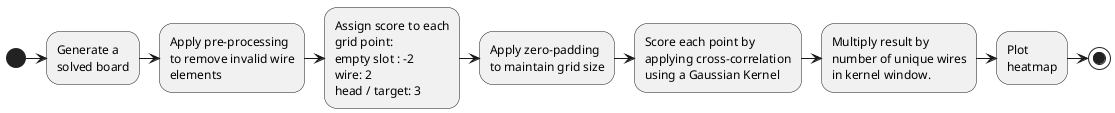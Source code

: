 @startuml
'https://plantuml.com/activity-diagram-beta

'start
':Generate a solved board
'(i.e. filled with wires);
':Apply pre-processing to remove any
'invalid wire elements;
':Assign score to each grid point:
'empty slot : -1
'wire: 2
'head / target: 3;
':Apply zero-padding to maintain grid size;
':Score each point by applying cross-correlation
'using a Gaussian Kernel;
':Plot heatmap;
'
'
'stop

@startuml
(*) -right-> "Generate a
solved board"
-right-> "Apply pre-processing
to remove invalid wire
elements"
-right-> "Assign score to each
grid point:
empty slot : -2
wire: 2
head / target: 3"
-right-> "Apply zero-padding
to maintain grid size"
-right-> "Score each point by
applying cross-correlation
using a Gaussian Kernel"
-right-> "Multiply result by
number of unique wires
in kernel window."
-right-> "Plot
heatmap"
-right-> (*)
@enduml

@enduml
